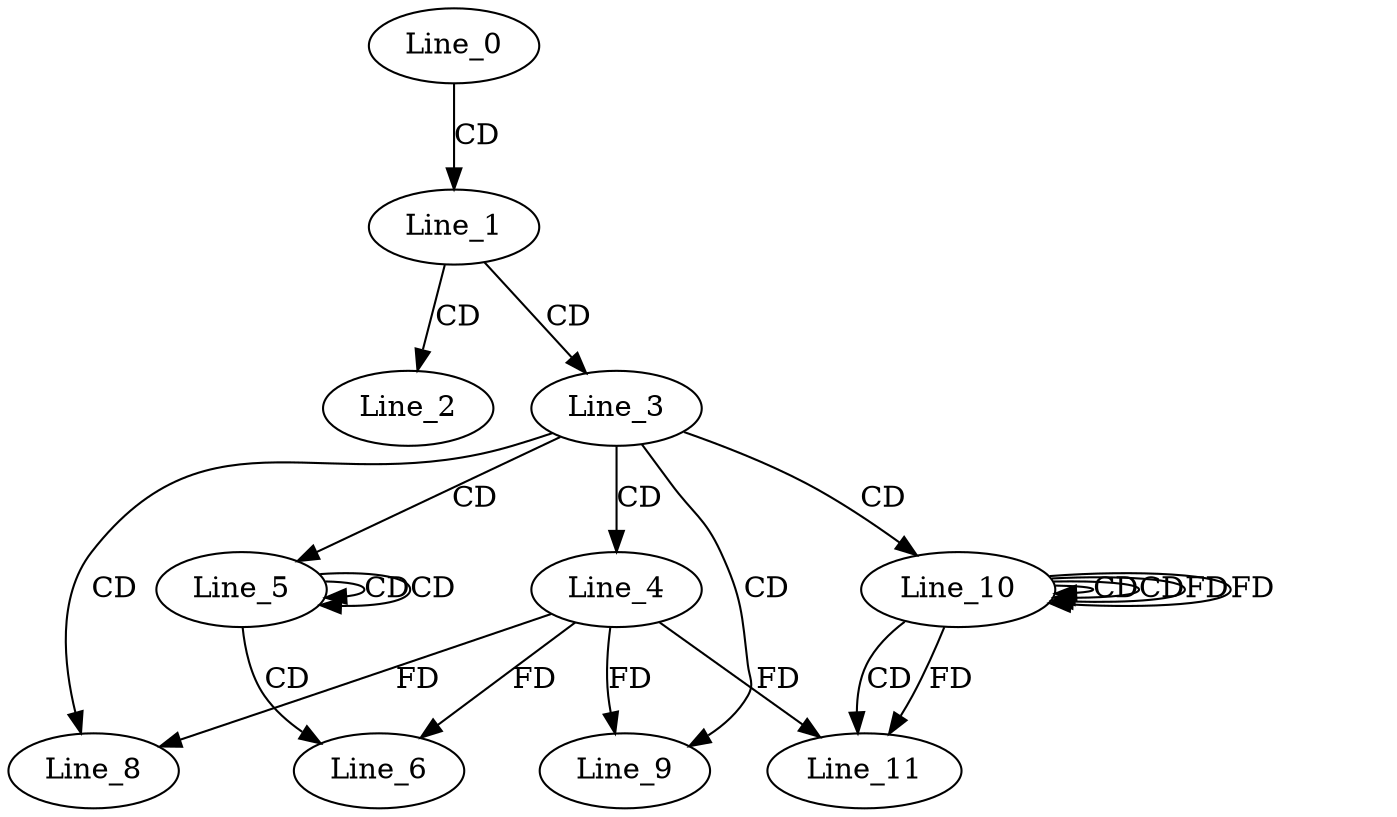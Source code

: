 digraph G {
  Line_0;
  Line_1;
  Line_2;
  Line_3;
  Line_4;
  Line_5;
  Line_5;
  Line_6;
  Line_8;
  Line_9;
  Line_10;
  Line_10;
  Line_10;
  Line_11;
  Line_11;
  Line_0 -> Line_1 [ label="CD" ];
  Line_1 -> Line_2 [ label="CD" ];
  Line_1 -> Line_3 [ label="CD" ];
  Line_3 -> Line_4 [ label="CD" ];
  Line_3 -> Line_5 [ label="CD" ];
  Line_5 -> Line_5 [ label="CD" ];
  Line_5 -> Line_5 [ label="CD" ];
  Line_5 -> Line_6 [ label="CD" ];
  Line_4 -> Line_6 [ label="FD" ];
  Line_3 -> Line_8 [ label="CD" ];
  Line_4 -> Line_8 [ label="FD" ];
  Line_3 -> Line_9 [ label="CD" ];
  Line_4 -> Line_9 [ label="FD" ];
  Line_3 -> Line_10 [ label="CD" ];
  Line_10 -> Line_10 [ label="CD" ];
  Line_10 -> Line_10 [ label="CD" ];
  Line_10 -> Line_10 [ label="FD" ];
  Line_10 -> Line_11 [ label="CD" ];
  Line_4 -> Line_11 [ label="FD" ];
  Line_10 -> Line_11 [ label="FD" ];
  Line_10 -> Line_10 [ label="FD" ];
}
